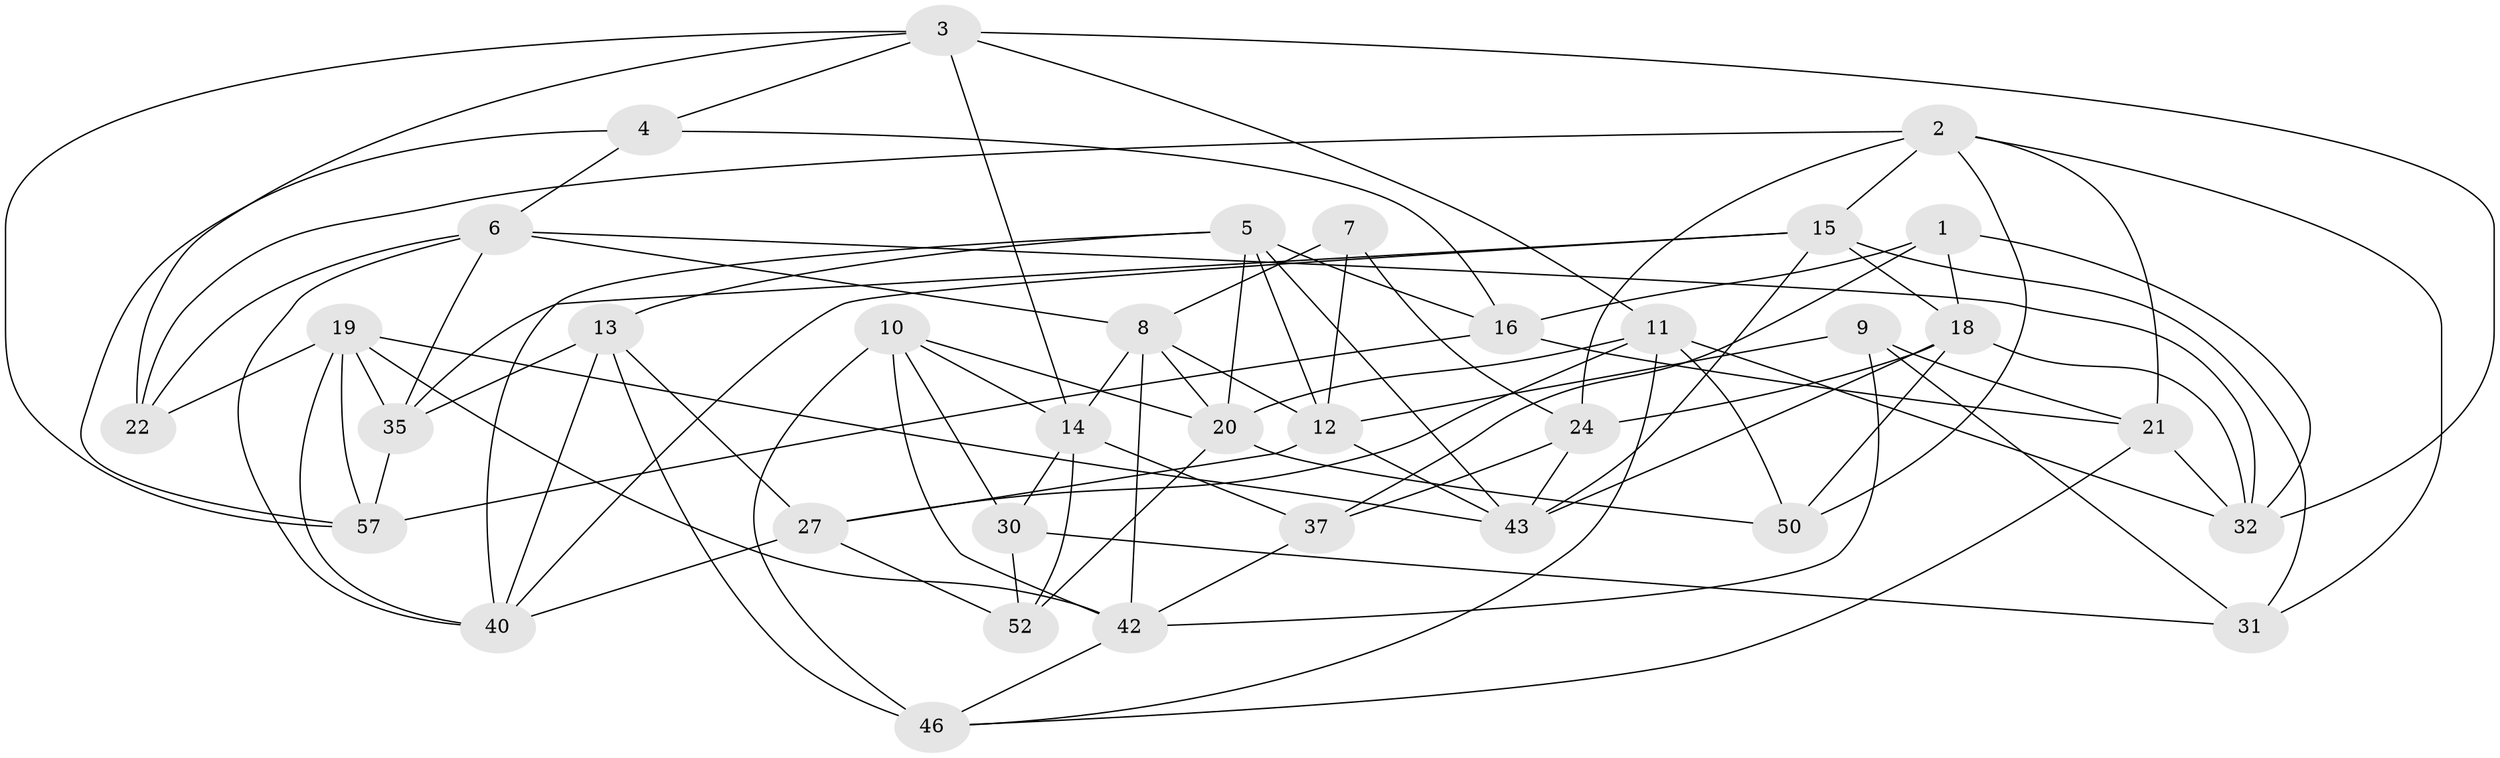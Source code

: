 // original degree distribution, {4: 1.0}
// Generated by graph-tools (version 1.1) at 2025/42/03/06/25 10:42:21]
// undirected, 35 vertices, 90 edges
graph export_dot {
graph [start="1"]
  node [color=gray90,style=filled];
  1;
  2 [super="+41"];
  3 [super="+17"];
  4;
  5 [super="+28"];
  6 [super="+56"];
  7;
  8 [super="+26"];
  9;
  10 [super="+25"];
  11 [super="+23"];
  12 [super="+34"];
  13 [super="+33"];
  14 [super="+49"];
  15 [super="+51"];
  16 [super="+58"];
  18 [super="+59"];
  19 [super="+53"];
  20 [super="+38"];
  21 [super="+39"];
  22;
  24 [super="+36"];
  27 [super="+29"];
  30;
  31;
  32 [super="+48"];
  35 [super="+44"];
  37;
  40 [super="+45"];
  42 [super="+47"];
  43 [super="+54"];
  46 [super="+55"];
  50;
  52;
  57 [super="+60"];
  1 -- 18;
  1 -- 37;
  1 -- 16;
  1 -- 32;
  2 -- 50;
  2 -- 22;
  2 -- 31;
  2 -- 24;
  2 -- 21;
  2 -- 15;
  3 -- 4;
  3 -- 14;
  3 -- 57;
  3 -- 11;
  3 -- 22;
  3 -- 32;
  4 -- 16;
  4 -- 6;
  4 -- 57;
  5 -- 12;
  5 -- 16;
  5 -- 40;
  5 -- 13;
  5 -- 20;
  5 -- 43;
  6 -- 22;
  6 -- 32;
  6 -- 35;
  6 -- 8;
  6 -- 40;
  7 -- 24 [weight=2];
  7 -- 8;
  7 -- 12;
  8 -- 12;
  8 -- 42;
  8 -- 20;
  8 -- 14;
  9 -- 31;
  9 -- 42;
  9 -- 12;
  9 -- 21;
  10 -- 14;
  10 -- 42;
  10 -- 46 [weight=2];
  10 -- 30;
  10 -- 20;
  11 -- 46;
  11 -- 27;
  11 -- 50;
  11 -- 20;
  11 -- 32;
  12 -- 27;
  12 -- 43;
  13 -- 46;
  13 -- 40;
  13 -- 35;
  13 -- 27 [weight=2];
  14 -- 52;
  14 -- 37;
  14 -- 30;
  15 -- 35;
  15 -- 40;
  15 -- 31;
  15 -- 18;
  15 -- 43;
  16 -- 21 [weight=2];
  16 -- 57;
  18 -- 32;
  18 -- 50;
  18 -- 24;
  18 -- 43;
  19 -- 43;
  19 -- 22;
  19 -- 35;
  19 -- 40;
  19 -- 57;
  19 -- 42;
  20 -- 52;
  20 -- 50;
  21 -- 46;
  21 -- 32;
  24 -- 37;
  24 -- 43;
  27 -- 52;
  27 -- 40;
  30 -- 31;
  30 -- 52;
  35 -- 57 [weight=2];
  37 -- 42;
  42 -- 46;
}
